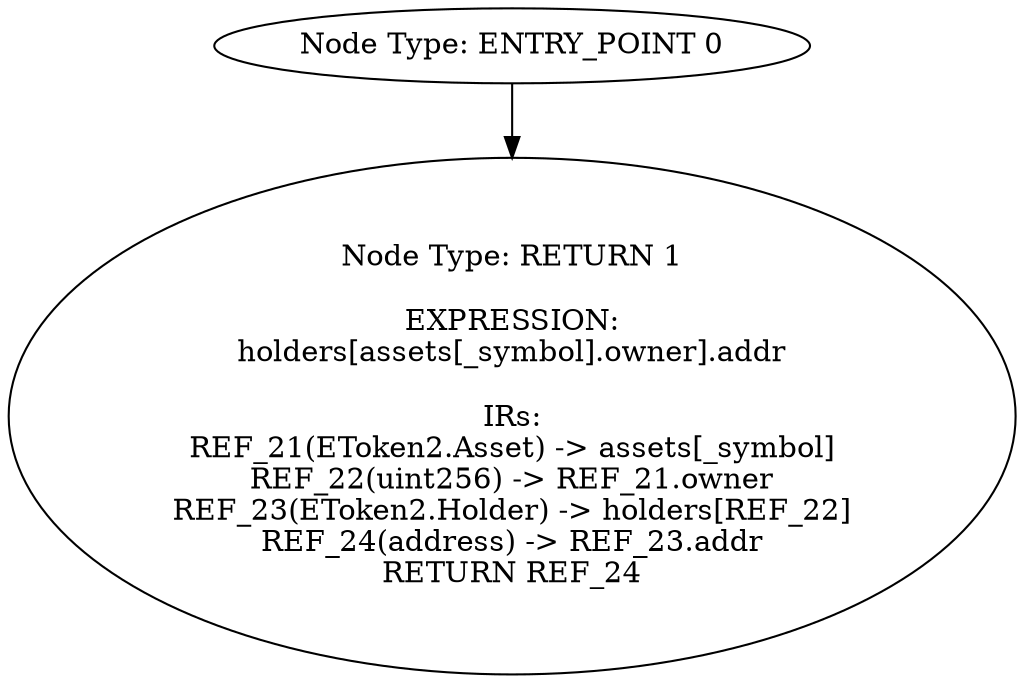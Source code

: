 digraph{
0[label="Node Type: ENTRY_POINT 0
"];
0->1;
1[label="Node Type: RETURN 1

EXPRESSION:
holders[assets[_symbol].owner].addr

IRs:
REF_21(EToken2.Asset) -> assets[_symbol]
REF_22(uint256) -> REF_21.owner
REF_23(EToken2.Holder) -> holders[REF_22]
REF_24(address) -> REF_23.addr
RETURN REF_24"];
}
